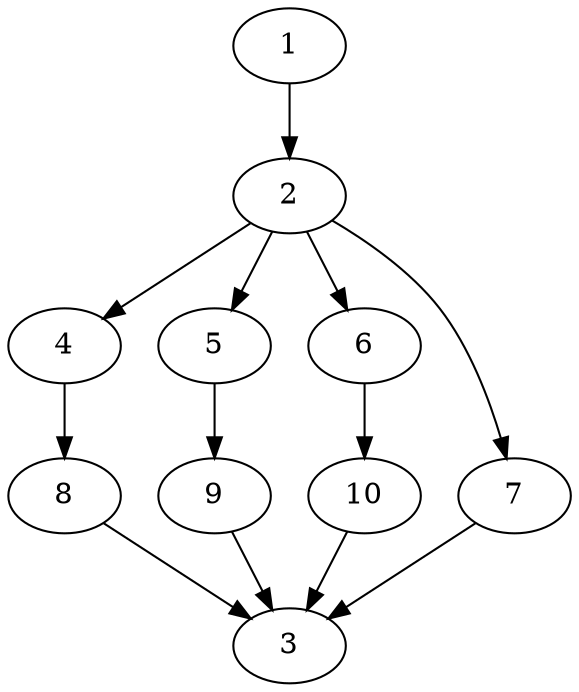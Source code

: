 digraph "SeriesParallel-MaxBf-4_Nodes_10_CCR_10.04_WeightType_Random" {
	1	 [Weight=3];
	2	 [Weight=10];
	1 -> 2	 [Weight=13];
	4	 [Weight=5];
	2 -> 4	 [Weight=31];
	5	 [Weight=9];
	2 -> 5	 [Weight=19];
	6	 [Weight=5];
	2 -> 6	 [Weight=63];
	7	 [Weight=3];
	2 -> 7	 [Weight=38];
	3	 [Weight=2];
	8	 [Weight=4];
	4 -> 8	 [Weight=31];
	9	 [Weight=6];
	5 -> 9	 [Weight=56];
	10	 [Weight=3];
	6 -> 10	 [Weight=63];
	7 -> 3	 [Weight=50];
	8 -> 3	 [Weight=44];
	9 -> 3	 [Weight=63];
	10 -> 3	 [Weight=31];
}
